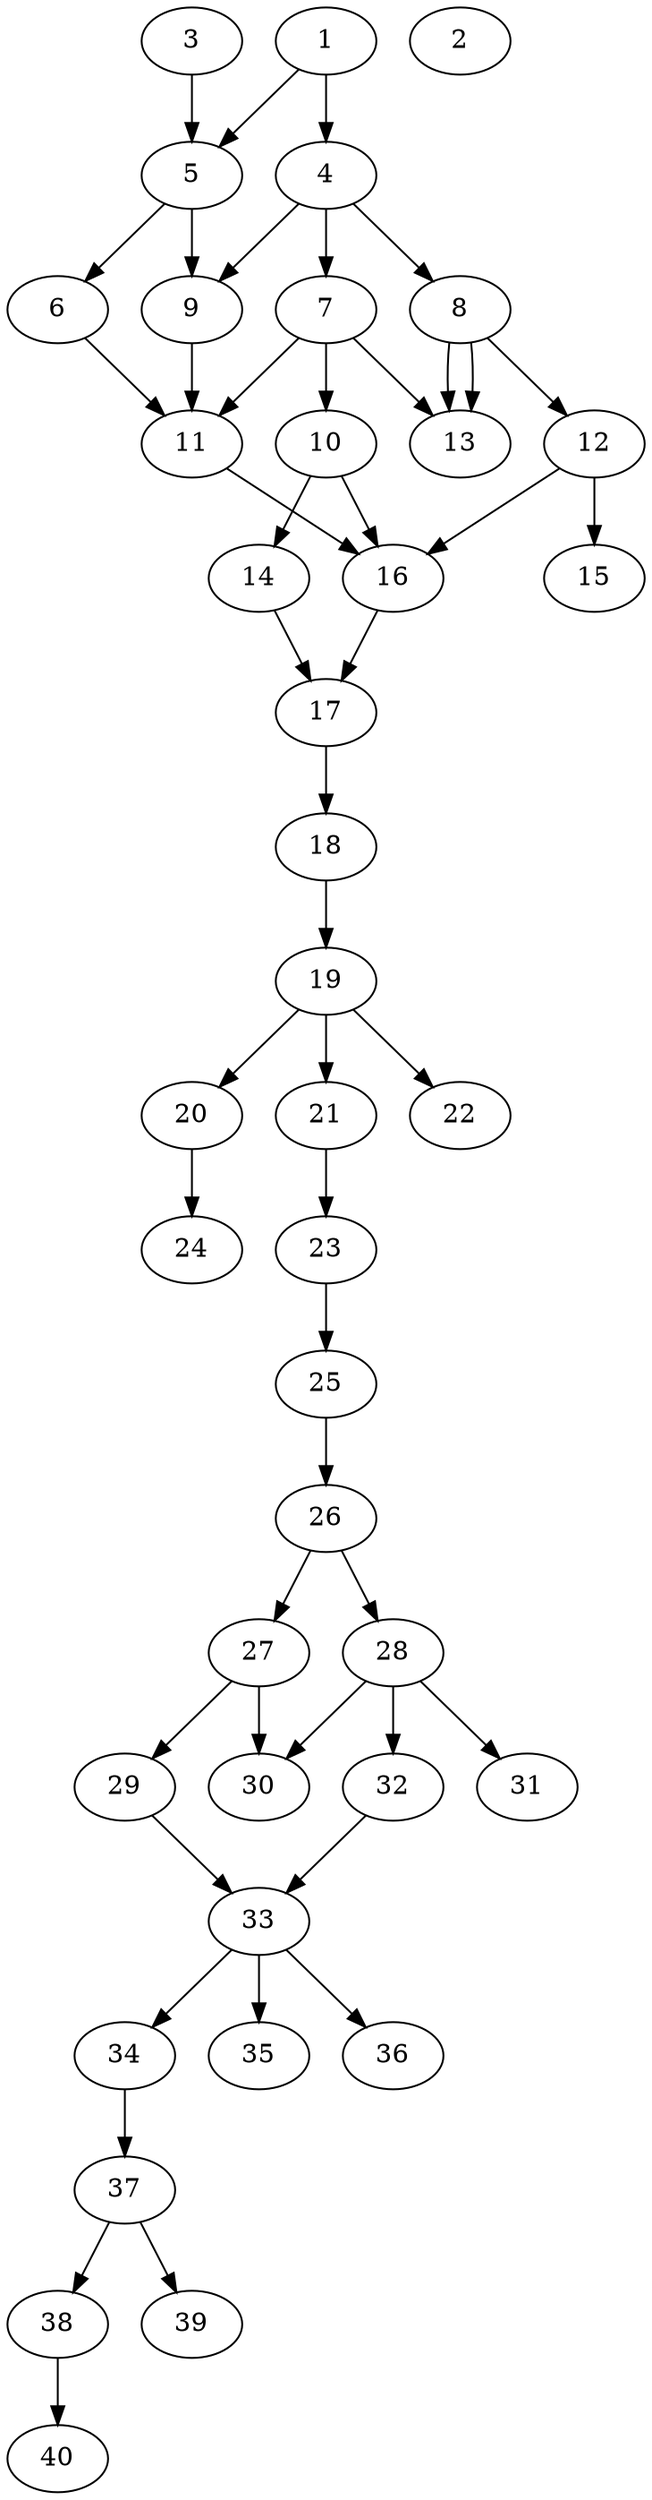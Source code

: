 // DAG automatically generated by daggen at Thu Oct  3 14:06:50 2019
// ./daggen --dot -n 40 --ccr 0.5 --fat 0.3 --regular 0.5 --density 0.6 --mindata 5242880 --maxdata 52428800 
digraph G {
  1 [size="12615680", alpha="0.01", expect_size="6307840"] 
  1 -> 4 [size ="6307840"]
  1 -> 5 [size ="6307840"]
  2 [size="36196352", alpha="0.10", expect_size="18098176"] 
  3 [size="36028416", alpha="0.14", expect_size="18014208"] 
  3 -> 5 [size ="18014208"]
  4 [size="56496128", alpha="0.05", expect_size="28248064"] 
  4 -> 7 [size ="28248064"]
  4 -> 8 [size ="28248064"]
  4 -> 9 [size ="28248064"]
  5 [size="27914240", alpha="0.03", expect_size="13957120"] 
  5 -> 6 [size ="13957120"]
  5 -> 9 [size ="13957120"]
  6 [size="12595200", alpha="0.03", expect_size="6297600"] 
  6 -> 11 [size ="6297600"]
  7 [size="15656960", alpha="0.18", expect_size="7828480"] 
  7 -> 10 [size ="7828480"]
  7 -> 11 [size ="7828480"]
  7 -> 13 [size ="7828480"]
  8 [size="38660096", alpha="0.18", expect_size="19330048"] 
  8 -> 12 [size ="19330048"]
  8 -> 13 [size ="19330048"]
  8 -> 13 [size ="19330048"]
  9 [size="60319744", alpha="0.00", expect_size="30159872"] 
  9 -> 11 [size ="30159872"]
  10 [size="19671040", alpha="0.05", expect_size="9835520"] 
  10 -> 14 [size ="9835520"]
  10 -> 16 [size ="9835520"]
  11 [size="14520320", alpha="0.17", expect_size="7260160"] 
  11 -> 16 [size ="7260160"]
  12 [size="21522432", alpha="0.15", expect_size="10761216"] 
  12 -> 15 [size ="10761216"]
  12 -> 16 [size ="10761216"]
  13 [size="69093376", alpha="0.19", expect_size="34546688"] 
  14 [size="42147840", alpha="0.12", expect_size="21073920"] 
  14 -> 17 [size ="21073920"]
  15 [size="67057664", alpha="0.11", expect_size="33528832"] 
  16 [size="79095808", alpha="0.03", expect_size="39547904"] 
  16 -> 17 [size ="39547904"]
  17 [size="94005248", alpha="0.17", expect_size="47002624"] 
  17 -> 18 [size ="47002624"]
  18 [size="82870272", alpha="0.12", expect_size="41435136"] 
  18 -> 19 [size ="41435136"]
  19 [size="74444800", alpha="0.06", expect_size="37222400"] 
  19 -> 20 [size ="37222400"]
  19 -> 21 [size ="37222400"]
  19 -> 22 [size ="37222400"]
  20 [size="74903552", alpha="0.01", expect_size="37451776"] 
  20 -> 24 [size ="37451776"]
  21 [size="97124352", alpha="0.16", expect_size="48562176"] 
  21 -> 23 [size ="48562176"]
  22 [size="82589696", alpha="0.17", expect_size="41294848"] 
  23 [size="57845760", alpha="0.04", expect_size="28922880"] 
  23 -> 25 [size ="28922880"]
  24 [size="51120128", alpha="0.00", expect_size="25560064"] 
  25 [size="14968832", alpha="0.00", expect_size="7484416"] 
  25 -> 26 [size ="7484416"]
  26 [size="67055616", alpha="0.01", expect_size="33527808"] 
  26 -> 27 [size ="33527808"]
  26 -> 28 [size ="33527808"]
  27 [size="79554560", alpha="0.02", expect_size="39777280"] 
  27 -> 29 [size ="39777280"]
  27 -> 30 [size ="39777280"]
  28 [size="65474560", alpha="0.09", expect_size="32737280"] 
  28 -> 30 [size ="32737280"]
  28 -> 31 [size ="32737280"]
  28 -> 32 [size ="32737280"]
  29 [size="29298688", alpha="0.07", expect_size="14649344"] 
  29 -> 33 [size ="14649344"]
  30 [size="55373824", alpha="0.07", expect_size="27686912"] 
  31 [size="58732544", alpha="0.08", expect_size="29366272"] 
  32 [size="41502720", alpha="0.11", expect_size="20751360"] 
  32 -> 33 [size ="20751360"]
  33 [size="29401088", alpha="0.07", expect_size="14700544"] 
  33 -> 34 [size ="14700544"]
  33 -> 35 [size ="14700544"]
  33 -> 36 [size ="14700544"]
  34 [size="47966208", alpha="0.09", expect_size="23983104"] 
  34 -> 37 [size ="23983104"]
  35 [size="48840704", alpha="0.04", expect_size="24420352"] 
  36 [size="49451008", alpha="0.12", expect_size="24725504"] 
  37 [size="51912704", alpha="0.19", expect_size="25956352"] 
  37 -> 38 [size ="25956352"]
  37 -> 39 [size ="25956352"]
  38 [size="61394944", alpha="0.01", expect_size="30697472"] 
  38 -> 40 [size ="30697472"]
  39 [size="11698176", alpha="0.16", expect_size="5849088"] 
  40 [size="47032320", alpha="0.05", expect_size="23516160"] 
}
